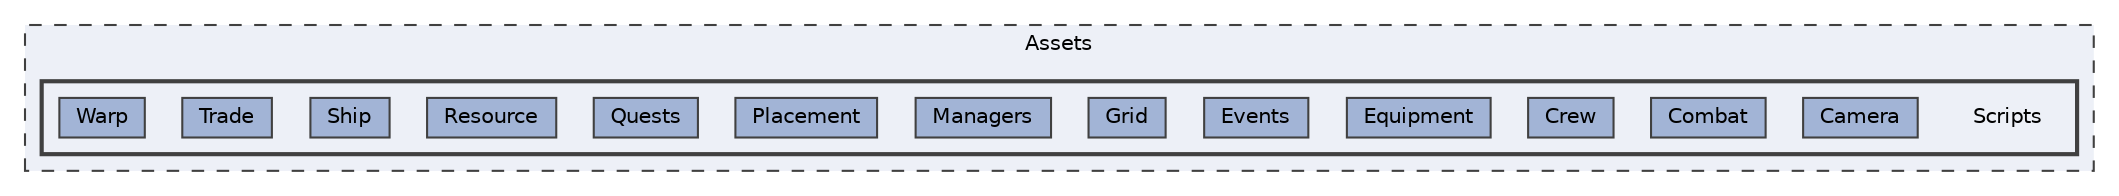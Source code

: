 digraph "Assets/Scripts"
{
 // INTERACTIVE_SVG=YES
 // LATEX_PDF_SIZE
  bgcolor="transparent";
  edge [fontname=Helvetica,fontsize=10,labelfontname=Helvetica,labelfontsize=10];
  node [fontname=Helvetica,fontsize=10,shape=box,height=0.2,width=0.4];
  compound=true
  subgraph clusterdir_84bbf7b3c7f28a5a18725745e1505219 {
    graph [ bgcolor="#edf0f7", pencolor="grey25", label="Assets", fontname=Helvetica,fontsize=10 style="filled,dashed", URL="dir_84bbf7b3c7f28a5a18725745e1505219.html",tooltip=""]
  subgraph clusterdir_f13b41af88cf68434578284aaf699e39 {
    graph [ bgcolor="#edf0f7", pencolor="grey25", label="", fontname=Helvetica,fontsize=10 style="filled,bold", URL="dir_f13b41af88cf68434578284aaf699e39.html",tooltip=""]
    dir_f13b41af88cf68434578284aaf699e39 [shape=plaintext, label="Scripts"];
  dir_0bf270a3dff40e62f0f506b27c955a6e [label="Camera", fillcolor="#a2b4d6", color="grey25", style="filled", URL="dir_0bf270a3dff40e62f0f506b27c955a6e.html",tooltip=""];
  dir_515f02e3cb4ea3bcb443e5e05571f64d [label="Combat", fillcolor="#a2b4d6", color="grey25", style="filled", URL="dir_515f02e3cb4ea3bcb443e5e05571f64d.html",tooltip=""];
  dir_9c1e8d6a300bef10c208a659d211cf91 [label="Crew", fillcolor="#a2b4d6", color="grey25", style="filled", URL="dir_9c1e8d6a300bef10c208a659d211cf91.html",tooltip=""];
  dir_8f7f0723f9292cde39a5449107661821 [label="Equipment", fillcolor="#a2b4d6", color="grey25", style="filled", URL="dir_8f7f0723f9292cde39a5449107661821.html",tooltip=""];
  dir_99157c1579a37a5feb67581f4df7126c [label="Events", fillcolor="#a2b4d6", color="grey25", style="filled", URL="dir_99157c1579a37a5feb67581f4df7126c.html",tooltip=""];
  dir_19e1d439eeef92eecfbbf638e4718082 [label="Grid", fillcolor="#a2b4d6", color="grey25", style="filled", URL="dir_19e1d439eeef92eecfbbf638e4718082.html",tooltip=""];
  dir_54917bde386a5ef9e0c3f63ca6b256ef [label="Managers", fillcolor="#a2b4d6", color="grey25", style="filled", URL="dir_54917bde386a5ef9e0c3f63ca6b256ef.html",tooltip=""];
  dir_28337da8ed3e622147b5711af0b4538e [label="Placement", fillcolor="#a2b4d6", color="grey25", style="filled", URL="dir_28337da8ed3e622147b5711af0b4538e.html",tooltip=""];
  dir_16c639b8d1661eeebbabf9a02f3daf21 [label="Quests", fillcolor="#a2b4d6", color="grey25", style="filled", URL="dir_16c639b8d1661eeebbabf9a02f3daf21.html",tooltip=""];
  dir_02b738b9c6444d302ca50e606ecb8ee3 [label="Resource", fillcolor="#a2b4d6", color="grey25", style="filled", URL="dir_02b738b9c6444d302ca50e606ecb8ee3.html",tooltip=""];
  dir_d8937bdc0a6431a49912daee23bb6ec4 [label="Ship", fillcolor="#a2b4d6", color="grey25", style="filled", URL="dir_d8937bdc0a6431a49912daee23bb6ec4.html",tooltip=""];
  dir_78b7111da8472a4cccd821b84d9a6e1f [label="Trade", fillcolor="#a2b4d6", color="grey25", style="filled", URL="dir_78b7111da8472a4cccd821b84d9a6e1f.html",tooltip=""];
  dir_62658688a059eee6b14c6de9127a4720 [label="Warp", fillcolor="#a2b4d6", color="grey25", style="filled", URL="dir_62658688a059eee6b14c6de9127a4720.html",tooltip=""];
  }
  }
}
